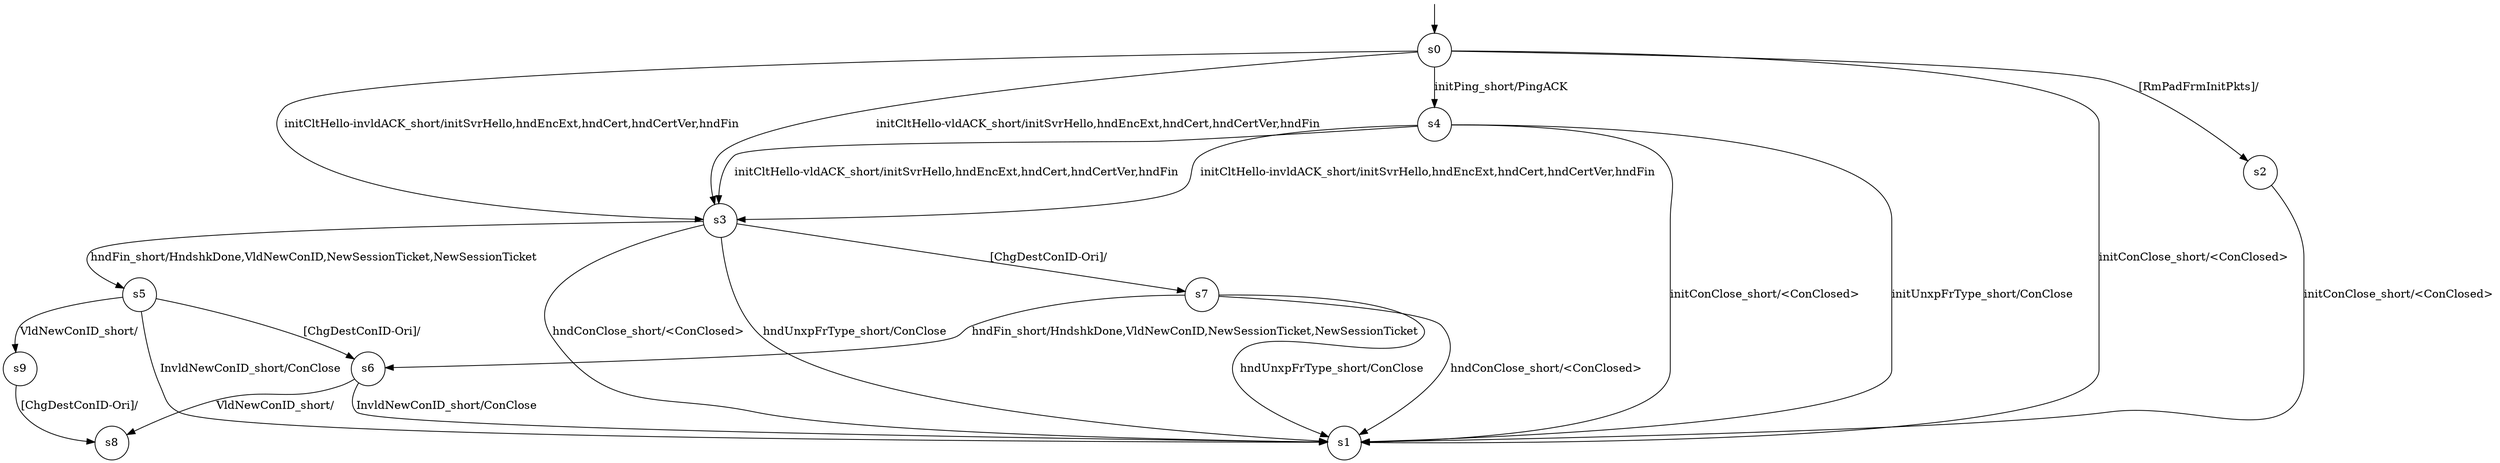 digraph g {

s0 [shape="circle" label="s0"];
s1 [shape="circle" label="s1"];
s2 [shape="circle" label="s2"];
s3 [shape="circle" label="s3"];
s4 [shape="circle" label="s4"];
s5 [shape="circle" label="s5"];
s6 [shape="circle" label="s6"];
s7 [shape="circle" label="s7"];
s8 [shape="circle" label="s8"];
s9 [shape="circle" label="s9"];
s0 -> s4 [label="initPing_short/PingACK "];
s0 -> s1 [label="initConClose_short/<ConClosed> "];
s0 -> s3 [label="initCltHello-vldACK_short/initSvrHello,hndEncExt,hndCert,hndCertVer,hndFin "];
s0 -> s3 [label="initCltHello-invldACK_short/initSvrHello,hndEncExt,hndCert,hndCertVer,hndFin "];
s0 -> s2 [label="[RmPadFrmInitPkts]/ "];
s2 -> s1 [label="initConClose_short/<ConClosed> "];
s3 -> s5 [label="hndFin_short/HndshkDone,VldNewConID,NewSessionTicket,NewSessionTicket "];
s3 -> s1 [label="hndConClose_short/<ConClosed> "];
s3 -> s1 [label="hndUnxpFrType_short/ConClose "];
s3 -> s7 [label="[ChgDestConID-Ori]/ "];
s4 -> s1 [label="initConClose_short/<ConClosed> "];
s4 -> s3 [label="initCltHello-vldACK_short/initSvrHello,hndEncExt,hndCert,hndCertVer,hndFin "];
s4 -> s3 [label="initCltHello-invldACK_short/initSvrHello,hndEncExt,hndCert,hndCertVer,hndFin "];
s4 -> s1 [label="initUnxpFrType_short/ConClose "];
s5 -> s9 [label="VldNewConID_short/ "];
s5 -> s1 [label="InvldNewConID_short/ConClose "];
s5 -> s6 [label="[ChgDestConID-Ori]/ "];
s6 -> s8 [label="VldNewConID_short/ "];
s6 -> s1 [label="InvldNewConID_short/ConClose "];
s7 -> s6 [label="hndFin_short/HndshkDone,VldNewConID,NewSessionTicket,NewSessionTicket "];
s7 -> s1 [label="hndConClose_short/<ConClosed> "];
s7 -> s1 [label="hndUnxpFrType_short/ConClose "];
s9 -> s8 [label="[ChgDestConID-Ori]/ "];

__start0 [label="" shape="none" width="0" height="0"];
__start0 -> s0;

}
